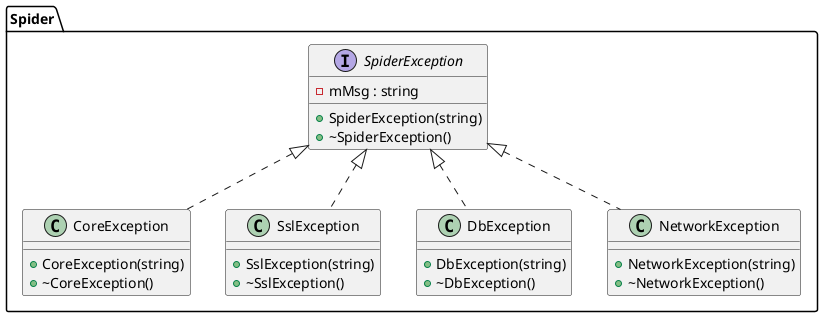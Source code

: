 @startuml

namespace Spider {

interface SpiderException {
    -mMsg : string
    +SpiderException(string)
    +~SpiderException()
}

SpiderException <|.. CoreException
SpiderException <|.. SslException
SpiderException <|.. DbException
SpiderException <|.. NetworkException

class CoreException {
    +CoreException(string)
    +~CoreException()
}

class SslException {
    +SslException(string)
    +~SslException()
}

class DbException {
    +DbException(string)
    +~DbException()
}

class NetworkException {
    +NetworkException(string)
    +~NetworkException()
}

}

@enduml